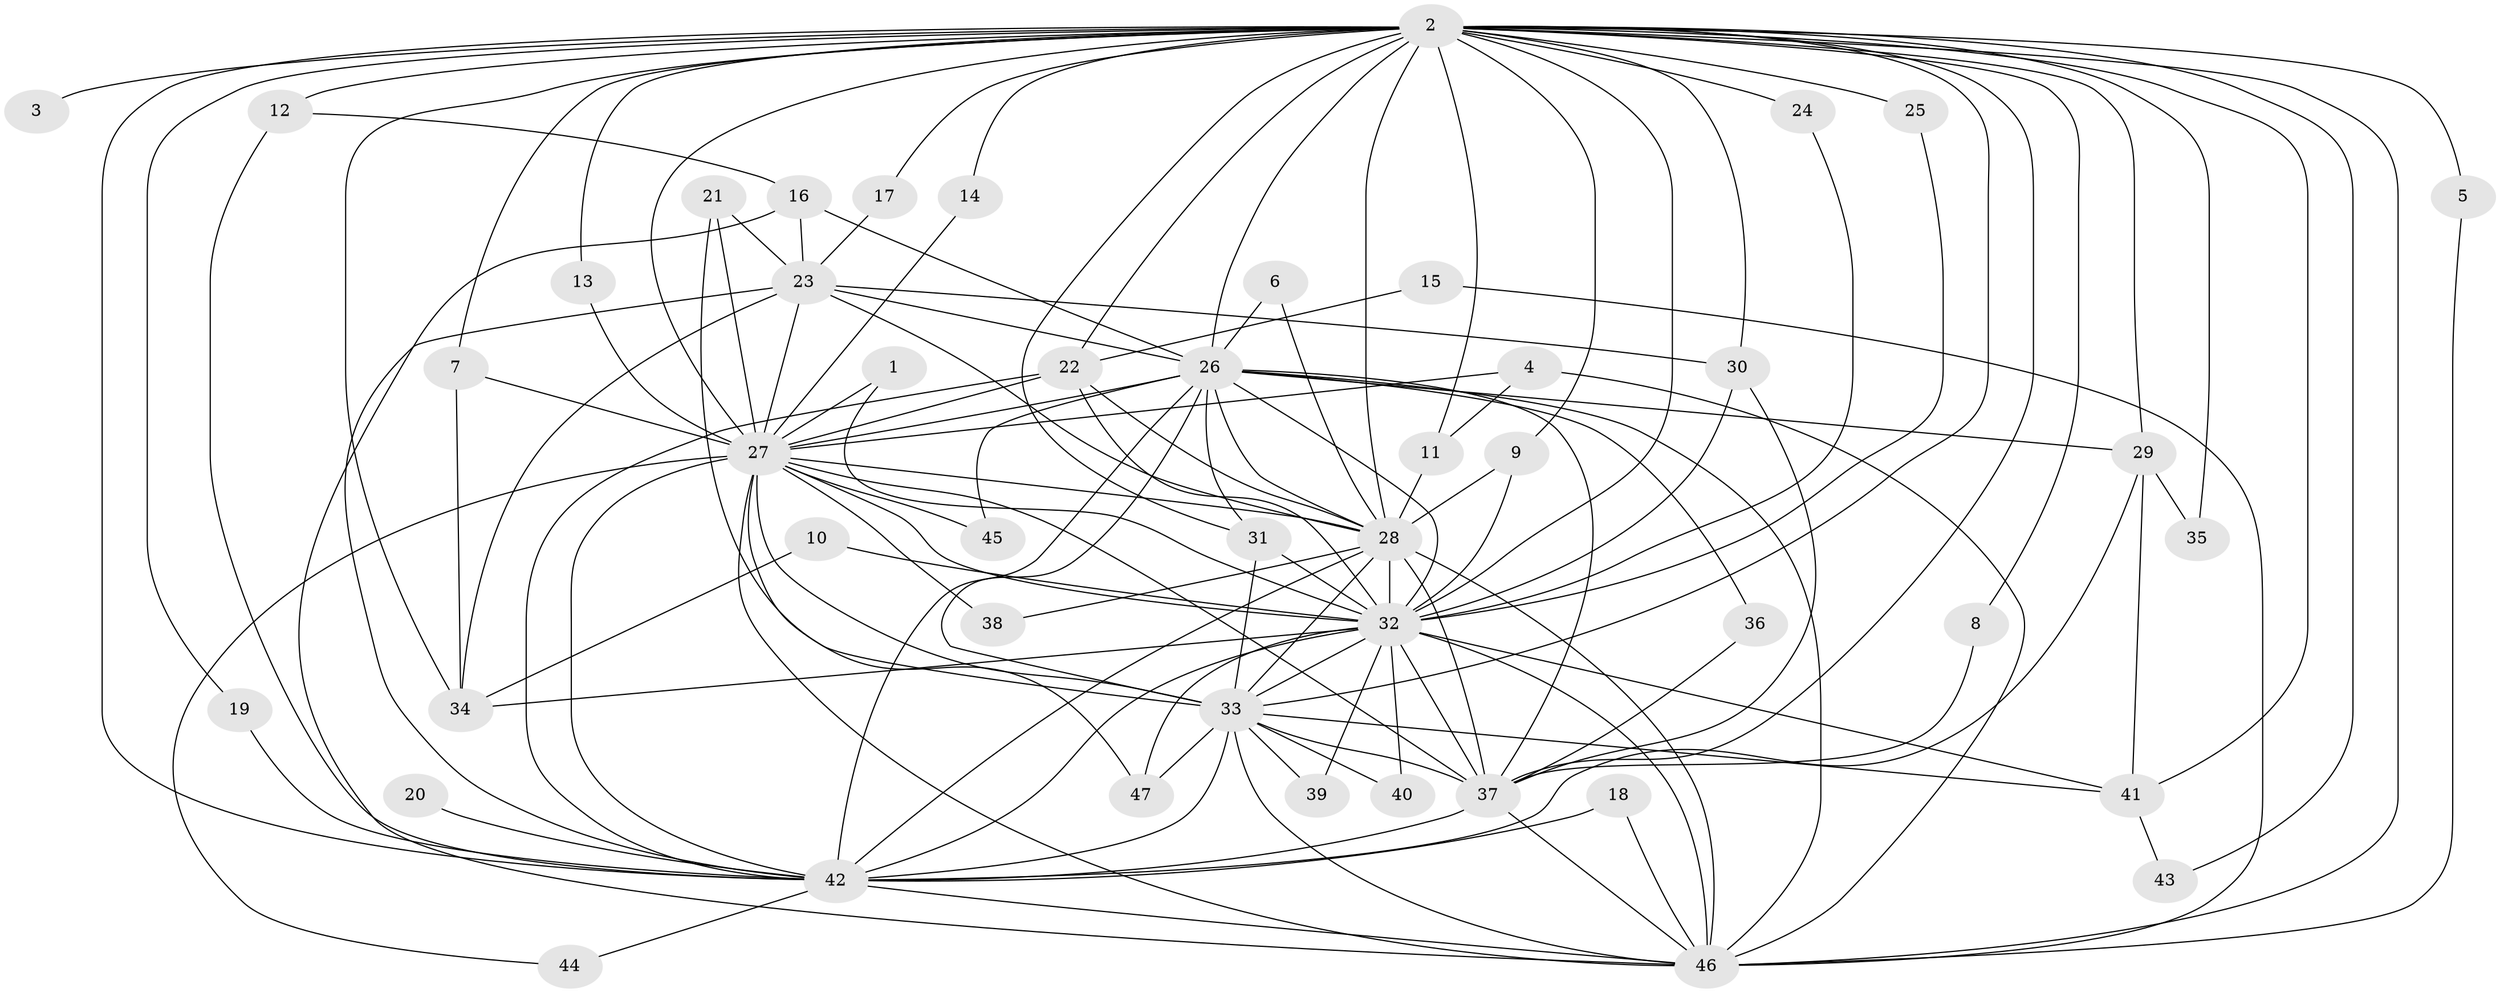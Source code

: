 // original degree distribution, {29: 0.010752688172043012, 17: 0.03225806451612903, 23: 0.010752688172043012, 15: 0.010752688172043012, 24: 0.010752688172043012, 18: 0.010752688172043012, 25: 0.010752688172043012, 19: 0.010752688172043012, 3: 0.25806451612903225, 2: 0.5268817204301075, 5: 0.010752688172043012, 6: 0.021505376344086023, 7: 0.010752688172043012, 4: 0.06451612903225806}
// Generated by graph-tools (version 1.1) at 2025/25/03/09/25 03:25:53]
// undirected, 47 vertices, 130 edges
graph export_dot {
graph [start="1"]
  node [color=gray90,style=filled];
  1;
  2;
  3;
  4;
  5;
  6;
  7;
  8;
  9;
  10;
  11;
  12;
  13;
  14;
  15;
  16;
  17;
  18;
  19;
  20;
  21;
  22;
  23;
  24;
  25;
  26;
  27;
  28;
  29;
  30;
  31;
  32;
  33;
  34;
  35;
  36;
  37;
  38;
  39;
  40;
  41;
  42;
  43;
  44;
  45;
  46;
  47;
  1 -- 27 [weight=1.0];
  1 -- 32 [weight=1.0];
  2 -- 3 [weight=2.0];
  2 -- 5 [weight=1.0];
  2 -- 7 [weight=1.0];
  2 -- 8 [weight=1.0];
  2 -- 9 [weight=1.0];
  2 -- 11 [weight=1.0];
  2 -- 12 [weight=1.0];
  2 -- 13 [weight=1.0];
  2 -- 14 [weight=1.0];
  2 -- 17 [weight=1.0];
  2 -- 19 [weight=1.0];
  2 -- 22 [weight=1.0];
  2 -- 24 [weight=1.0];
  2 -- 25 [weight=1.0];
  2 -- 26 [weight=4.0];
  2 -- 27 [weight=3.0];
  2 -- 28 [weight=2.0];
  2 -- 29 [weight=2.0];
  2 -- 30 [weight=2.0];
  2 -- 31 [weight=1.0];
  2 -- 32 [weight=2.0];
  2 -- 33 [weight=2.0];
  2 -- 34 [weight=1.0];
  2 -- 35 [weight=1.0];
  2 -- 37 [weight=2.0];
  2 -- 41 [weight=1.0];
  2 -- 42 [weight=2.0];
  2 -- 43 [weight=1.0];
  2 -- 46 [weight=3.0];
  4 -- 11 [weight=1.0];
  4 -- 27 [weight=1.0];
  4 -- 46 [weight=1.0];
  5 -- 46 [weight=1.0];
  6 -- 26 [weight=1.0];
  6 -- 28 [weight=1.0];
  7 -- 27 [weight=1.0];
  7 -- 34 [weight=1.0];
  8 -- 37 [weight=1.0];
  9 -- 28 [weight=1.0];
  9 -- 32 [weight=1.0];
  10 -- 32 [weight=1.0];
  10 -- 34 [weight=1.0];
  11 -- 28 [weight=1.0];
  12 -- 16 [weight=1.0];
  12 -- 42 [weight=1.0];
  13 -- 27 [weight=1.0];
  14 -- 27 [weight=1.0];
  15 -- 22 [weight=1.0];
  15 -- 46 [weight=1.0];
  16 -- 23 [weight=1.0];
  16 -- 26 [weight=1.0];
  16 -- 46 [weight=1.0];
  17 -- 23 [weight=1.0];
  18 -- 42 [weight=1.0];
  18 -- 46 [weight=1.0];
  19 -- 42 [weight=1.0];
  20 -- 42 [weight=1.0];
  21 -- 23 [weight=1.0];
  21 -- 27 [weight=1.0];
  21 -- 33 [weight=2.0];
  22 -- 27 [weight=1.0];
  22 -- 28 [weight=1.0];
  22 -- 32 [weight=1.0];
  22 -- 42 [weight=2.0];
  23 -- 26 [weight=1.0];
  23 -- 27 [weight=1.0];
  23 -- 28 [weight=1.0];
  23 -- 30 [weight=1.0];
  23 -- 34 [weight=1.0];
  23 -- 42 [weight=1.0];
  24 -- 32 [weight=1.0];
  25 -- 32 [weight=1.0];
  26 -- 27 [weight=1.0];
  26 -- 28 [weight=1.0];
  26 -- 29 [weight=1.0];
  26 -- 31 [weight=1.0];
  26 -- 32 [weight=1.0];
  26 -- 33 [weight=1.0];
  26 -- 36 [weight=1.0];
  26 -- 37 [weight=1.0];
  26 -- 42 [weight=1.0];
  26 -- 45 [weight=1.0];
  26 -- 46 [weight=1.0];
  27 -- 28 [weight=1.0];
  27 -- 32 [weight=1.0];
  27 -- 33 [weight=1.0];
  27 -- 37 [weight=2.0];
  27 -- 38 [weight=1.0];
  27 -- 42 [weight=1.0];
  27 -- 44 [weight=1.0];
  27 -- 45 [weight=1.0];
  27 -- 46 [weight=1.0];
  27 -- 47 [weight=1.0];
  28 -- 32 [weight=2.0];
  28 -- 33 [weight=1.0];
  28 -- 37 [weight=1.0];
  28 -- 38 [weight=1.0];
  28 -- 42 [weight=3.0];
  28 -- 46 [weight=2.0];
  29 -- 35 [weight=1.0];
  29 -- 41 [weight=1.0];
  29 -- 42 [weight=2.0];
  30 -- 32 [weight=1.0];
  30 -- 37 [weight=1.0];
  31 -- 32 [weight=1.0];
  31 -- 33 [weight=1.0];
  32 -- 33 [weight=1.0];
  32 -- 34 [weight=1.0];
  32 -- 37 [weight=1.0];
  32 -- 39 [weight=2.0];
  32 -- 40 [weight=1.0];
  32 -- 41 [weight=1.0];
  32 -- 42 [weight=1.0];
  32 -- 46 [weight=1.0];
  32 -- 47 [weight=1.0];
  33 -- 37 [weight=3.0];
  33 -- 39 [weight=1.0];
  33 -- 40 [weight=1.0];
  33 -- 41 [weight=1.0];
  33 -- 42 [weight=1.0];
  33 -- 46 [weight=2.0];
  33 -- 47 [weight=1.0];
  36 -- 37 [weight=1.0];
  37 -- 42 [weight=1.0];
  37 -- 46 [weight=1.0];
  41 -- 43 [weight=1.0];
  42 -- 44 [weight=1.0];
  42 -- 46 [weight=2.0];
}
